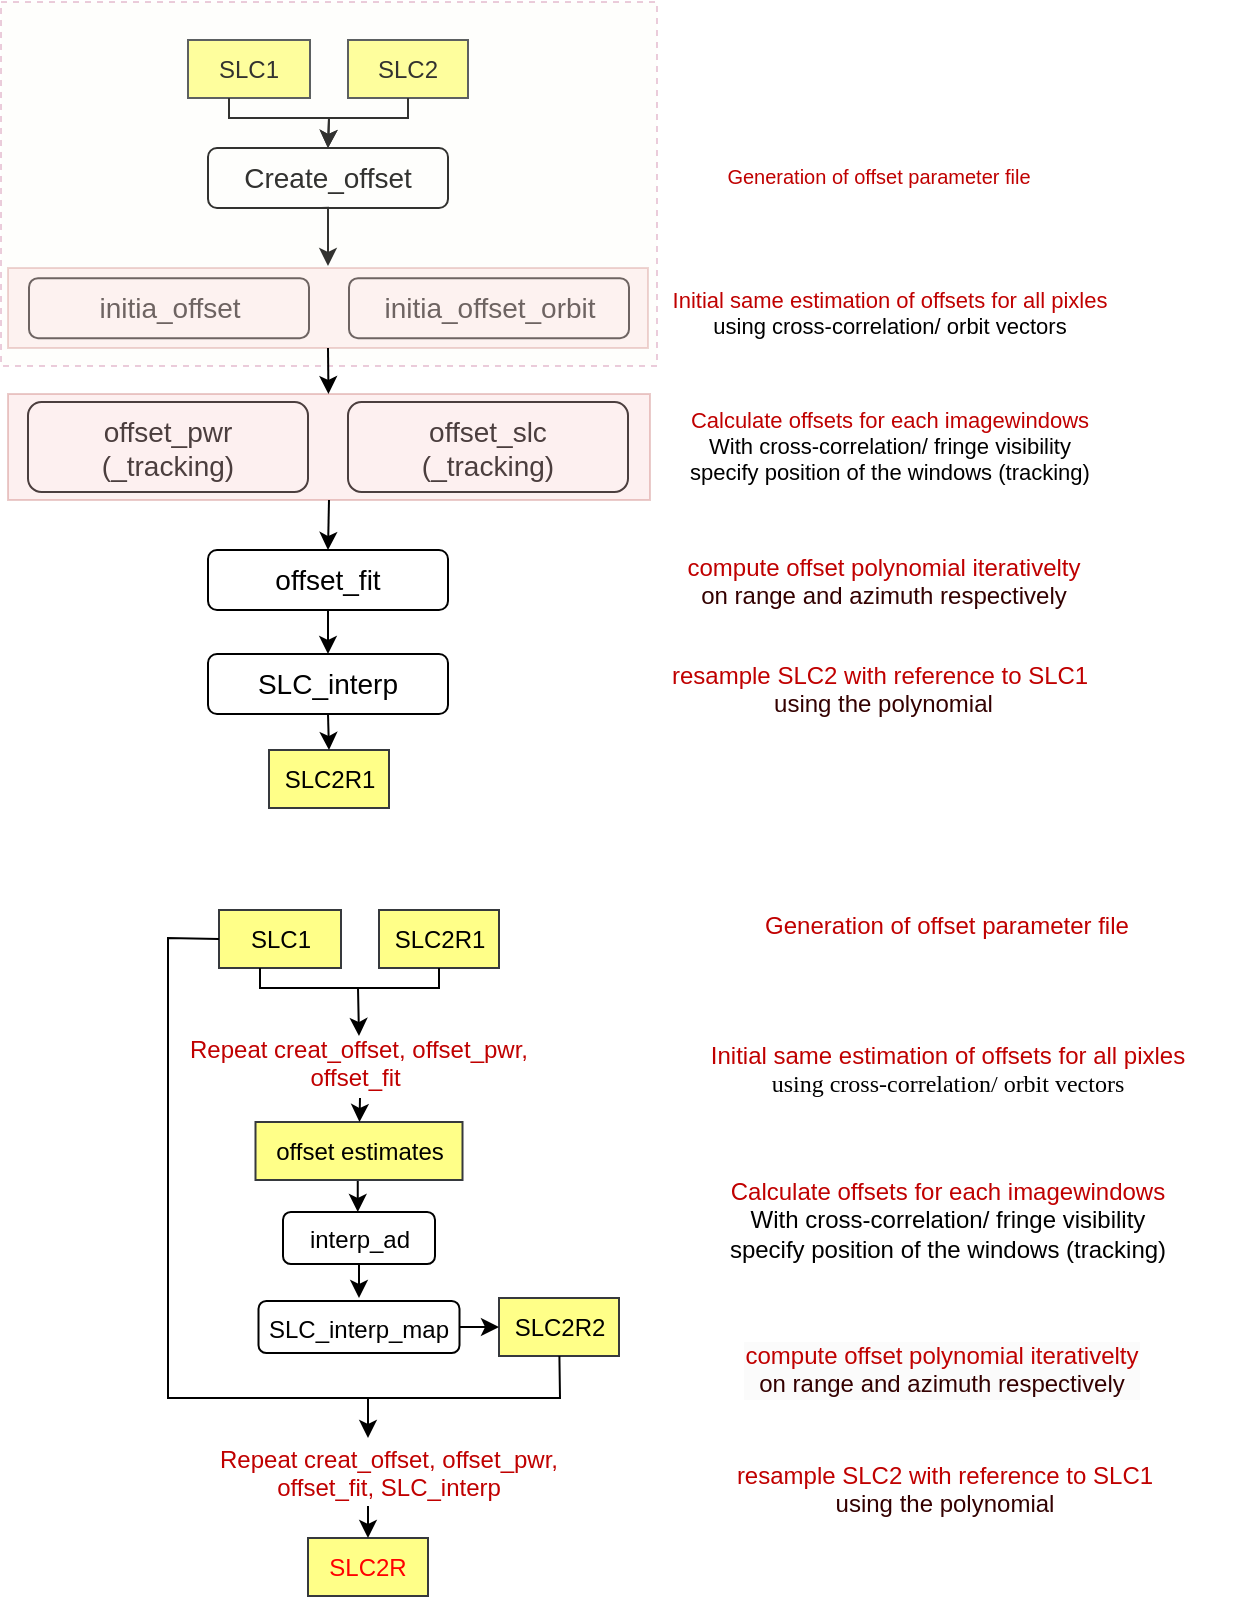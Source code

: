 <mxfile version="24.2.1" type="github">
  <diagram name="第 1 页" id="VFYnRgWjaz1VF4FwcoZw">
    <mxGraphModel dx="1077" dy="592" grid="0" gridSize="10" guides="1" tooltips="1" connect="1" arrows="1" fold="1" page="1" pageScale="1" pageWidth="827" pageHeight="1169" math="0" shadow="0">
      <root>
        <mxCell id="0" />
        <mxCell id="1" parent="0" />
        <mxCell id="UO7SThNuFkfZIsemxCIS-1" value="&lt;font style=&quot;font-size: 14px;&quot;&gt;Create_offset&lt;/font&gt;" style="rounded=1;whiteSpace=wrap;html=1;fontSize=14;" parent="1" vertex="1">
          <mxGeometry x="120" y="255" width="120" height="30" as="geometry" />
        </mxCell>
        <mxCell id="UO7SThNuFkfZIsemxCIS-2" value="&lt;span style=&quot;font-size: 14px;&quot;&gt;initia_offset&lt;/span&gt;" style="rounded=1;whiteSpace=wrap;html=1;fontSize=14;" parent="1" vertex="1">
          <mxGeometry x="30.5" y="320.08" width="140" height="30" as="geometry" />
        </mxCell>
        <mxCell id="UO7SThNuFkfZIsemxCIS-3" value="&lt;span style=&quot;font-size: 14px;&quot;&gt;offset_pwr&lt;/span&gt;&lt;div style=&quot;font-size: 14px;&quot;&gt;&lt;span style=&quot;font-size: 14px;&quot;&gt;(_tracking)&lt;/span&gt;&lt;/div&gt;" style="rounded=1;whiteSpace=wrap;html=1;fontSize=14;" parent="1" vertex="1">
          <mxGeometry x="30" y="382" width="140" height="45" as="geometry" />
        </mxCell>
        <mxCell id="UO7SThNuFkfZIsemxCIS-4" value="&lt;span style=&quot;font-size: 14px;&quot;&gt;initia_offset_orbit&lt;/span&gt;" style="rounded=1;whiteSpace=wrap;html=1;fontSize=14;" parent="1" vertex="1">
          <mxGeometry x="190.5" y="320.08" width="140" height="30" as="geometry" />
        </mxCell>
        <mxCell id="UO7SThNuFkfZIsemxCIS-5" value="&lt;font style=&quot;font-size: 14px;&quot;&gt;offset_slc&lt;/font&gt;&lt;div style=&quot;font-size: 14px;&quot;&gt;&lt;font style=&quot;font-size: 14px;&quot;&gt;(_tracking)&lt;/font&gt;&lt;/div&gt;" style="rounded=1;whiteSpace=wrap;html=1;fontSize=14;" parent="1" vertex="1">
          <mxGeometry x="190" y="382" width="140" height="45" as="geometry" />
        </mxCell>
        <mxCell id="UO7SThNuFkfZIsemxCIS-7" value="" style="rounded=0;whiteSpace=wrap;html=1;fillColor=#f8cecc;strokeColor=#b85450;opacity=30;fontSize=14;" parent="1" vertex="1">
          <mxGeometry x="20" y="315" width="320" height="40" as="geometry" />
        </mxCell>
        <mxCell id="UO7SThNuFkfZIsemxCIS-10" value="" style="rounded=0;whiteSpace=wrap;html=1;fillColor=#f8cecc;strokeColor=#b85450;opacity=30;fontSize=14;" parent="1" vertex="1">
          <mxGeometry x="20" y="378" width="321" height="53" as="geometry" />
        </mxCell>
        <mxCell id="UO7SThNuFkfZIsemxCIS-28" value="" style="edgeStyle=orthogonalEdgeStyle;rounded=0;orthogonalLoop=1;jettySize=auto;html=1;" parent="1" source="UO7SThNuFkfZIsemxCIS-13" target="UO7SThNuFkfZIsemxCIS-22" edge="1">
          <mxGeometry relative="1" as="geometry" />
        </mxCell>
        <mxCell id="UO7SThNuFkfZIsemxCIS-13" value="&lt;font style=&quot;font-size: 14px;&quot;&gt;offset_fit&lt;/font&gt;" style="rounded=1;whiteSpace=wrap;html=1;fontSize=14;" parent="1" vertex="1">
          <mxGeometry x="120" y="456" width="120" height="30" as="geometry" />
        </mxCell>
        <mxCell id="UO7SThNuFkfZIsemxCIS-14" value="&lt;p style=&quot;language:en-CH;margin-top:0pt;margin-bottom:0pt;margin-left:0in;&lt;br/&gt;text-align:left;direction:ltr;unicode-bidi:embed;mso-line-break-override:none;&lt;br/&gt;word-break:normal;punctuation-wrap:hanging&quot;&gt;&lt;span style=&quot;color: rgb(192, 0, 0); font-weight: normal; font-style: normal; vertical-align: baseline;&quot;&gt;&lt;font style=&quot;font-size: 10px;&quot;&gt;Generation of offset parameter file&lt;/font&gt;&lt;/span&gt;&lt;/p&gt;" style="text;whiteSpace=wrap;html=1;align=center;" parent="1" vertex="1">
          <mxGeometry x="345.25" y="255" width="221" height="30" as="geometry" />
        </mxCell>
        <mxCell id="UO7SThNuFkfZIsemxCIS-15" value="&lt;p style=&quot;margin-top: 0pt; margin-bottom: 0pt; margin-left: 0in; direction: ltr; unicode-bidi: embed; word-break: normal; font-size: 11px;&quot;&gt;&lt;font face=&quot;Helvetica&quot; style=&quot;font-size: 11px;&quot;&gt;&lt;font style=&quot;font-size: 11px;&quot; color=&quot;#c00000&quot;&gt;Initial same estimation of offsets for all pixles&lt;/font&gt;&lt;br&gt;&lt;/font&gt;&lt;/p&gt;&lt;p style=&quot;margin-top: 0pt; margin-bottom: 0pt; margin-left: 0in; direction: ltr; unicode-bidi: embed; word-break: normal; font-size: 11px;&quot;&gt;&lt;span style=&quot;color: black;&quot;&gt;&lt;font face=&quot;Helvetica&quot; style=&quot;font-size: 11px;&quot;&gt;using cross-correlation/ orbit vectors &lt;/font&gt;&lt;/span&gt;&lt;/p&gt;" style="text;whiteSpace=wrap;html=1;align=center;" parent="1" vertex="1">
          <mxGeometry x="340.12" y="318" width="241.75" height="41" as="geometry" />
        </mxCell>
        <mxCell id="UO7SThNuFkfZIsemxCIS-16" value="&lt;p style=&quot;margin-top: 0pt; margin-bottom: 0pt; margin-left: 0in; direction: ltr; unicode-bidi: embed; word-break: normal; font-size: 11px;&quot;&gt;&lt;span style=&quot;color: rgb(192, 0, 0);&quot;&gt;&lt;font style=&quot;font-size: 11px;&quot;&gt;Calculate offsets for each imagewindows &lt;/font&gt;&lt;/span&gt;&lt;/p&gt;&lt;p style=&quot;margin-top: 0pt; margin-bottom: 0pt; margin-left: 0in; direction: ltr; unicode-bidi: embed; word-break: normal; font-size: 11px;&quot;&gt;&lt;span style=&quot;color: black;&quot;&gt;&lt;font style=&quot;font-size: 11px;&quot;&gt;With cross-correlation/ fringe visibility&lt;/font&gt;&lt;/span&gt;&lt;/p&gt;&lt;p style=&quot;margin-top: 0pt; margin-bottom: 0pt; margin-left: 0in; direction: ltr; unicode-bidi: embed; word-break: normal; font-size: 11px;&quot;&gt;&lt;font face=&quot;Helvetica&quot; style=&quot;font-size: 11px;&quot;&gt;&lt;span style=&quot;color: black;&quot;&gt;specify position of the &lt;/span&gt;windows (tracking)&lt;/font&gt;&lt;/p&gt;" style="text;whiteSpace=wrap;html=1;align=center;" parent="1" vertex="1">
          <mxGeometry x="316" y="378" width="290" height="60" as="geometry" />
        </mxCell>
        <mxCell id="UO7SThNuFkfZIsemxCIS-18" value="&lt;p style=&quot;forced-color-adjust: none; font-family: Helvetica; font-style: normal; font-variant-ligatures: normal; font-variant-caps: normal; font-weight: 400; letter-spacing: normal; orphans: 2; text-indent: 0px; text-transform: none; widows: 2; word-spacing: 0px; -webkit-text-stroke-width: 0px; white-space: normal; text-decoration-thickness: initial; text-decoration-style: initial; text-decoration-color: initial; margin-top: 0pt; margin-bottom: 0pt; margin-left: 0in; direction: ltr; unicode-bidi: embed; word-break: normal;&quot;&gt;&lt;span style=&quot;background-color: rgb(255, 255, 255);&quot;&gt;&lt;font style=&quot;font-size: 12px;&quot; color=&quot;#c00000&quot;&gt;compute offset polynomial iterativelty &lt;/font&gt;&lt;font style=&quot;font-size: 12px;&quot; color=&quot;#330000&quot;&gt;on range and azimuth respectively&lt;/font&gt;&lt;/span&gt;&lt;/p&gt;" style="text;whiteSpace=wrap;html=1;align=center;" parent="1" vertex="1">
          <mxGeometry x="358" y="451" width="200" height="40" as="geometry" />
        </mxCell>
        <mxCell id="UO7SThNuFkfZIsemxCIS-22" value="SLC_interp" style="rounded=1;whiteSpace=wrap;html=1;fontSize=14;" parent="1" vertex="1">
          <mxGeometry x="120" y="508" width="120" height="30" as="geometry" />
        </mxCell>
        <mxCell id="UO7SThNuFkfZIsemxCIS-26" value="&lt;div style=&quot;text-align: center;&quot;&gt;&lt;font style=&quot;font-size: 12px;&quot; color=&quot;#c00000&quot;&gt;resample SLC2 with reference to SLC1&amp;nbsp;&lt;/font&gt;&lt;/div&gt;&lt;div style=&quot;text-align: center;&quot;&gt;&lt;font style=&quot;font-size: 12px;&quot; color=&quot;#330000&quot;&gt;using the polynomial&lt;/font&gt;&lt;/div&gt;" style="text;whiteSpace=wrap;html=1;" parent="1" vertex="1">
          <mxGeometry x="350.37" y="505" width="221.25" height="40" as="geometry" />
        </mxCell>
        <mxCell id="UO7SThNuFkfZIsemxCIS-40" value="SLC1" style="rounded=0;whiteSpace=wrap;html=1;fillColor=#ffff88;strokeColor=#36393d;" parent="1" vertex="1">
          <mxGeometry x="110" y="201" width="61" height="29" as="geometry" />
        </mxCell>
        <mxCell id="UO7SThNuFkfZIsemxCIS-41" value="SLC2" style="rounded=0;whiteSpace=wrap;html=1;fillColor=#ffff88;strokeColor=#36393d;" parent="1" vertex="1">
          <mxGeometry x="190" y="201" width="60" height="29" as="geometry" />
        </mxCell>
        <mxCell id="UO7SThNuFkfZIsemxCIS-42" value="" style="endArrow=classic;html=1;rounded=0;entryX=0.5;entryY=0;entryDx=0;entryDy=0;" parent="1" target="UO7SThNuFkfZIsemxCIS-1" edge="1">
          <mxGeometry width="50" height="50" relative="1" as="geometry">
            <mxPoint x="130.5" y="230" as="sourcePoint" />
            <mxPoint x="177" y="255" as="targetPoint" />
            <Array as="points">
              <mxPoint x="130.5" y="240" />
              <mxPoint x="180.5" y="240" />
            </Array>
          </mxGeometry>
        </mxCell>
        <mxCell id="UO7SThNuFkfZIsemxCIS-44" value="" style="endArrow=classic;html=1;rounded=0;entryX=0.5;entryY=0;entryDx=0;entryDy=0;exitX=0.5;exitY=1;exitDx=0;exitDy=0;" parent="1" source="UO7SThNuFkfZIsemxCIS-41" target="UO7SThNuFkfZIsemxCIS-1" edge="1">
          <mxGeometry width="50" height="50" relative="1" as="geometry">
            <mxPoint x="250.5" y="201" as="sourcePoint" />
            <mxPoint x="177" y="255" as="targetPoint" />
            <Array as="points">
              <mxPoint x="220" y="240" />
              <mxPoint x="180.5" y="240" />
            </Array>
          </mxGeometry>
        </mxCell>
        <mxCell id="UO7SThNuFkfZIsemxCIS-49" value="" style="edgeStyle=orthogonalEdgeStyle;rounded=0;orthogonalLoop=1;jettySize=auto;html=1;exitX=0.471;exitY=0.998;exitDx=0;exitDy=0;exitPerimeter=0;" parent="1" source="UO7SThNuFkfZIsemxCIS-1" edge="1">
          <mxGeometry relative="1" as="geometry">
            <mxPoint x="179.78" y="289.93" as="sourcePoint" />
            <mxPoint x="180" y="314" as="targetPoint" />
          </mxGeometry>
        </mxCell>
        <mxCell id="UO7SThNuFkfZIsemxCIS-90" value="SLC2R1" style="rounded=0;whiteSpace=wrap;html=1;fillColor=#ffff88;strokeColor=#36393d;" parent="1" vertex="1">
          <mxGeometry x="150.5" y="556" width="60" height="29" as="geometry" />
        </mxCell>
        <mxCell id="UO7SThNuFkfZIsemxCIS-92" value="" style="rounded=0;whiteSpace=wrap;html=1;fillColor=#f9f7ed;strokeColor=#99004D;opacity=20;dashed=1;" parent="1" vertex="1">
          <mxGeometry x="16.5" y="182" width="328" height="182" as="geometry" />
        </mxCell>
        <mxCell id="UO7SThNuFkfZIsemxCIS-95" value="" style="endArrow=classic;html=1;rounded=0;exitX=0.5;exitY=1;exitDx=0;exitDy=0;" parent="1" source="UO7SThNuFkfZIsemxCIS-7" target="UO7SThNuFkfZIsemxCIS-10" edge="1">
          <mxGeometry width="50" height="50" relative="1" as="geometry">
            <mxPoint x="357" y="407" as="sourcePoint" />
            <mxPoint x="407" y="357" as="targetPoint" />
          </mxGeometry>
        </mxCell>
        <mxCell id="UO7SThNuFkfZIsemxCIS-96" value="" style="endArrow=classic;html=1;rounded=0;exitX=0.5;exitY=1;exitDx=0;exitDy=0;entryX=0.5;entryY=0;entryDx=0;entryDy=0;" parent="1" source="UO7SThNuFkfZIsemxCIS-10" target="UO7SThNuFkfZIsemxCIS-13" edge="1">
          <mxGeometry width="50" height="50" relative="1" as="geometry">
            <mxPoint x="209" y="464" as="sourcePoint" />
            <mxPoint x="259" y="414" as="targetPoint" />
          </mxGeometry>
        </mxCell>
        <mxCell id="UO7SThNuFkfZIsemxCIS-106" value="&lt;p style=&quot;language:en-CH;margin-top:0pt;margin-bottom:0pt;margin-left:0in;&lt;br/&gt;text-align:left;direction:ltr;unicode-bidi:embed;mso-line-break-override:none;&lt;br/&gt;word-break:normal;punctuation-wrap:hanging&quot;&gt;&lt;span style=&quot;color: rgb(192, 0, 0); font-weight: normal; font-style: normal; vertical-align: baseline;&quot;&gt;&lt;font style=&quot;font-size: 12px;&quot;&gt;Generation of offset parameter file&lt;/font&gt;&lt;/span&gt;&lt;/p&gt;" style="text;whiteSpace=wrap;html=1;align=center;" parent="1" vertex="1">
          <mxGeometry x="379" y="630" width="221" height="30" as="geometry" />
        </mxCell>
        <mxCell id="UO7SThNuFkfZIsemxCIS-107" value="&lt;p style=&quot;margin-top: 0pt; margin-bottom: 0pt; margin-left: 0in; direction: ltr; unicode-bidi: embed; word-break: normal;&quot;&gt;&lt;font face=&quot;Helvetica&quot; style=&quot;font-size: 12px;&quot;&gt;&lt;font color=&quot;#c00000&quot;&gt;Initial same estimation of offsets for all pixles&lt;/font&gt;&lt;br&gt;&lt;/font&gt;&lt;/p&gt;&lt;p style=&quot;margin-top: 0pt; margin-bottom: 0pt; margin-left: 0in; direction: ltr; unicode-bidi: embed; word-break: normal;&quot;&gt;&lt;span style=&quot;color: black;&quot;&gt;&lt;font face=&quot;V_lDkOHhxB9C8dfyVclu&quot; style=&quot;font-size: 12px;&quot;&gt;using cross-correlation/ orbit vectors &lt;/font&gt;&lt;/span&gt;&lt;/p&gt;" style="text;whiteSpace=wrap;html=1;align=center;" parent="1" vertex="1">
          <mxGeometry x="344.5" y="695" width="290" height="40" as="geometry" />
        </mxCell>
        <mxCell id="UO7SThNuFkfZIsemxCIS-108" value="&lt;p style=&quot;margin-top: 0pt; margin-bottom: 0pt; margin-left: 0in; direction: ltr; unicode-bidi: embed; word-break: normal;&quot;&gt;&lt;span style=&quot;color: rgb(192, 0, 0);&quot;&gt;&lt;font style=&quot;font-size: 12px;&quot;&gt;Calculate offsets for each imagewindows &lt;/font&gt;&lt;/span&gt;&lt;/p&gt;&lt;p style=&quot;margin-top: 0pt; margin-bottom: 0pt; margin-left: 0in; direction: ltr; unicode-bidi: embed; word-break: normal;&quot;&gt;&lt;span style=&quot;color: black;&quot;&gt;&lt;font style=&quot;font-size: 12px;&quot;&gt;With cross-correlation/ fringe visibility&lt;/font&gt;&lt;/span&gt;&lt;/p&gt;&lt;p style=&quot;margin-top: 0pt; margin-bottom: 0pt; margin-left: 0in; direction: ltr; unicode-bidi: embed; word-break: normal;&quot;&gt;&lt;font face=&quot;Helvetica&quot; style=&quot;font-size: 12px;&quot;&gt;&lt;span style=&quot;color: black;&quot;&gt;specify position of the &lt;/span&gt;windows (tracking)&lt;/font&gt;&lt;/p&gt;" style="text;whiteSpace=wrap;html=1;align=center;" parent="1" vertex="1">
          <mxGeometry x="344.5" y="762.5" width="290" height="60" as="geometry" />
        </mxCell>
        <mxCell id="UO7SThNuFkfZIsemxCIS-109" value="&lt;p style=&quot;forced-color-adjust: none; font-family: Helvetica; font-size: 12px; font-style: normal; font-variant-ligatures: normal; font-variant-caps: normal; font-weight: 400; letter-spacing: normal; orphans: 2; text-indent: 0px; text-transform: none; widows: 2; word-spacing: 0px; -webkit-text-stroke-width: 0px; white-space: normal; background-color: rgb(251, 251, 251); text-decoration-thickness: initial; text-decoration-style: initial; text-decoration-color: initial; margin-top: 0pt; margin-bottom: 0pt; margin-left: 0in; direction: ltr; unicode-bidi: embed; word-break: normal;&quot;&gt;&lt;font color=&quot;#c00000&quot;&gt;compute offset polynomial iterativelty &lt;/font&gt;&lt;font color=&quot;#330000&quot;&gt;on range and azimuth respectively&lt;/font&gt;&lt;/p&gt;" style="text;whiteSpace=wrap;html=1;align=center;" parent="1" vertex="1">
          <mxGeometry x="387" y="845" width="200" height="40" as="geometry" />
        </mxCell>
        <mxCell id="UO7SThNuFkfZIsemxCIS-112" value="&lt;div style=&quot;text-align: center;&quot;&gt;&lt;font color=&quot;#c00000&quot;&gt;resample SLC2 with reference to SLC1 &lt;/font&gt;&lt;font color=&quot;#330000&quot;&gt;using the polynomial&lt;/font&gt;&lt;/div&gt;" style="text;whiteSpace=wrap;html=1;" parent="1" vertex="1">
          <mxGeometry x="369.5" y="905" width="235" height="40" as="geometry" />
        </mxCell>
        <mxCell id="UO7SThNuFkfZIsemxCIS-113" value="SLC1" style="rounded=0;whiteSpace=wrap;html=1;fillColor=#ffff88;strokeColor=#36393d;" parent="1" vertex="1">
          <mxGeometry x="125.5" y="636" width="61" height="29" as="geometry" />
        </mxCell>
        <mxCell id="UO7SThNuFkfZIsemxCIS-114" value="SLC2R1" style="rounded=0;whiteSpace=wrap;html=1;fillColor=#ffff88;strokeColor=#36393d;" parent="1" vertex="1">
          <mxGeometry x="205.5" y="636" width="60" height="29" as="geometry" />
        </mxCell>
        <mxCell id="UO7SThNuFkfZIsemxCIS-115" value="" style="endArrow=classic;html=1;rounded=0;entryX=0.5;entryY=0;entryDx=0;entryDy=0;" parent="1" edge="1">
          <mxGeometry width="50" height="50" relative="1" as="geometry">
            <mxPoint x="146" y="665" as="sourcePoint" />
            <mxPoint x="195.5" y="699" as="targetPoint" />
            <Array as="points">
              <mxPoint x="146" y="675" />
              <mxPoint x="195" y="675" />
            </Array>
          </mxGeometry>
        </mxCell>
        <mxCell id="UO7SThNuFkfZIsemxCIS-116" value="" style="endArrow=none;html=1;rounded=0;exitX=0.5;exitY=1;exitDx=0;exitDy=0;endFill=0;" parent="1" source="UO7SThNuFkfZIsemxCIS-114" edge="1">
          <mxGeometry width="50" height="50" relative="1" as="geometry">
            <mxPoint x="266" y="636" as="sourcePoint" />
            <mxPoint x="195" y="675" as="targetPoint" />
            <Array as="points">
              <mxPoint x="235.5" y="675" />
              <mxPoint x="195" y="675" />
            </Array>
          </mxGeometry>
        </mxCell>
        <mxCell id="UO7SThNuFkfZIsemxCIS-122" value="" style="endArrow=classic;html=1;rounded=0;exitX=0.5;exitY=1;exitDx=0;exitDy=0;entryX=0.5;entryY=0;entryDx=0;entryDy=0;" parent="1" source="UO7SThNuFkfZIsemxCIS-22" target="UO7SThNuFkfZIsemxCIS-90" edge="1">
          <mxGeometry width="50" height="50" relative="1" as="geometry">
            <mxPoint x="264" y="405" as="sourcePoint" />
            <mxPoint x="314" y="355" as="targetPoint" />
          </mxGeometry>
        </mxCell>
        <mxCell id="UO7SThNuFkfZIsemxCIS-125" value="&lt;p style=&quot;language:en-CH;margin-top:0pt;margin-bottom:0pt;margin-left:0in;&lt;br/&gt;text-align:left;direction:ltr;unicode-bidi:embed;mso-line-break-override:none;&lt;br/&gt;word-break:normal;punctuation-wrap:hanging&quot;&gt;&lt;font color=&quot;#c00000&quot;&gt;Repeat creat_offset, offset_pwr, offset_fit&amp;nbsp;&lt;/font&gt;&lt;/p&gt;" style="text;whiteSpace=wrap;html=1;align=center;" parent="1" vertex="1">
          <mxGeometry x="85" y="692" width="221" height="30" as="geometry" />
        </mxCell>
        <mxCell id="UO7SThNuFkfZIsemxCIS-130" value="&lt;font style=&quot;font-size: 12px;&quot;&gt;interp_ad&lt;/font&gt;" style="rounded=1;whiteSpace=wrap;html=1;fontSize=14;" parent="1" vertex="1">
          <mxGeometry x="157.5" y="787" width="76" height="26" as="geometry" />
        </mxCell>
        <mxCell id="UO7SThNuFkfZIsemxCIS-132" value="" style="endArrow=classic;html=1;rounded=0;exitX=0.5;exitY=1;exitDx=0;exitDy=0;entryX=0.5;entryY=0;entryDx=0;entryDy=0;" parent="1" source="UO7SThNuFkfZIsemxCIS-130" edge="1">
          <mxGeometry width="50" height="50" relative="1" as="geometry">
            <mxPoint x="281" y="712" as="sourcePoint" />
            <mxPoint x="195.5" y="830" as="targetPoint" />
          </mxGeometry>
        </mxCell>
        <mxCell id="UO7SThNuFkfZIsemxCIS-135" value="offset estimates" style="rounded=0;whiteSpace=wrap;html=1;fillColor=#ffff88;strokeColor=#36393d;" parent="1" vertex="1">
          <mxGeometry x="143.75" y="742" width="103.5" height="29" as="geometry" />
        </mxCell>
        <mxCell id="UO7SThNuFkfZIsemxCIS-141" value="" style="endArrow=classic;html=1;rounded=0;exitX=0.494;exitY=1.016;exitDx=0;exitDy=0;exitPerimeter=0;entryX=0.492;entryY=0;entryDx=0;entryDy=0;entryPerimeter=0;" parent="1" source="UO7SThNuFkfZIsemxCIS-135" target="UO7SThNuFkfZIsemxCIS-130" edge="1">
          <mxGeometry width="50" height="50" relative="1" as="geometry">
            <mxPoint x="206" y="814" as="sourcePoint" />
            <mxPoint x="256" y="764" as="targetPoint" />
          </mxGeometry>
        </mxCell>
        <mxCell id="UO7SThNuFkfZIsemxCIS-142" value="&lt;font style=&quot;font-size: 12px;&quot;&gt;SLC_interp_map&lt;/font&gt;" style="rounded=1;whiteSpace=wrap;html=1;fontSize=14;" parent="1" vertex="1">
          <mxGeometry x="145.25" y="831.5" width="100.5" height="26" as="geometry" />
        </mxCell>
        <mxCell id="UO7SThNuFkfZIsemxCIS-144" value="SLC2R2" style="rounded=0;whiteSpace=wrap;html=1;fillColor=#ffff88;strokeColor=#36393d;" parent="1" vertex="1">
          <mxGeometry x="265.5" y="830" width="60" height="29" as="geometry" />
        </mxCell>
        <mxCell id="UO7SThNuFkfZIsemxCIS-145" value="" style="endArrow=classic;html=1;rounded=0;exitX=1;exitY=0.5;exitDx=0;exitDy=0;entryX=0;entryY=0.5;entryDx=0;entryDy=0;" parent="1" source="UO7SThNuFkfZIsemxCIS-142" target="UO7SThNuFkfZIsemxCIS-144" edge="1">
          <mxGeometry width="50" height="50" relative="1" as="geometry">
            <mxPoint x="206" y="823" as="sourcePoint" />
            <mxPoint x="264" y="843" as="targetPoint" />
          </mxGeometry>
        </mxCell>
        <mxCell id="UO7SThNuFkfZIsemxCIS-149" value="" style="endArrow=none;html=1;rounded=0;exitX=0;exitY=0.5;exitDx=0;exitDy=0;endFill=0;" parent="1" source="UO7SThNuFkfZIsemxCIS-113" edge="1">
          <mxGeometry width="50" height="50" relative="1" as="geometry">
            <mxPoint x="125.5" y="696.5" as="sourcePoint" />
            <mxPoint x="200" y="880" as="targetPoint" />
            <Array as="points">
              <mxPoint x="100" y="650" />
              <mxPoint x="100" y="670" />
              <mxPoint x="100" y="700" />
              <mxPoint x="100" y="750" />
              <mxPoint x="100" y="800" />
              <mxPoint x="100" y="880" />
            </Array>
          </mxGeometry>
        </mxCell>
        <mxCell id="UO7SThNuFkfZIsemxCIS-151" value="" style="endArrow=classic;html=1;rounded=0;" parent="1" source="UO7SThNuFkfZIsemxCIS-144" edge="1">
          <mxGeometry width="50" height="50" relative="1" as="geometry">
            <mxPoint x="250" y="960" as="sourcePoint" />
            <mxPoint x="200" y="900" as="targetPoint" />
            <Array as="points">
              <mxPoint x="296" y="880" />
              <mxPoint x="200" y="880" />
            </Array>
          </mxGeometry>
        </mxCell>
        <mxCell id="UO7SThNuFkfZIsemxCIS-153" value="" style="endArrow=classic;html=1;rounded=0;entryX=0.5;entryY=0;entryDx=0;entryDy=0;" parent="1" edge="1">
          <mxGeometry width="50" height="50" relative="1" as="geometry">
            <mxPoint x="196" y="730" as="sourcePoint" />
            <mxPoint x="195.75" y="742" as="targetPoint" />
          </mxGeometry>
        </mxCell>
        <mxCell id="UO7SThNuFkfZIsemxCIS-155" value="&lt;p style=&quot;language:en-CH;margin-top:0pt;margin-bottom:0pt;margin-left:0in;&lt;br/&gt;text-align:left;direction:ltr;unicode-bidi:embed;mso-line-break-override:none;&lt;br/&gt;word-break:normal;punctuation-wrap:hanging&quot;&gt;&lt;font color=&quot;#c00000&quot;&gt;Repeat creat_offset, offset_pwr, offset_fit, SLC_interp&lt;/font&gt;&lt;/p&gt;" style="text;whiteSpace=wrap;html=1;align=center;" parent="1" vertex="1">
          <mxGeometry x="100" y="897" width="221" height="30" as="geometry" />
        </mxCell>
        <mxCell id="UO7SThNuFkfZIsemxCIS-157" value="&lt;font color=&quot;#ff0000&quot;&gt;SLC2R&lt;/font&gt;" style="rounded=0;whiteSpace=wrap;html=1;fillColor=#ffff88;strokeColor=#36393d;" parent="1" vertex="1">
          <mxGeometry x="170" y="950" width="60" height="29" as="geometry" />
        </mxCell>
        <mxCell id="UO7SThNuFkfZIsemxCIS-159" value="" style="endArrow=classic;html=1;rounded=0;" parent="1" target="UO7SThNuFkfZIsemxCIS-157" edge="1">
          <mxGeometry width="50" height="50" relative="1" as="geometry">
            <mxPoint x="200" y="934" as="sourcePoint" />
            <mxPoint x="160" y="720" as="targetPoint" />
          </mxGeometry>
        </mxCell>
      </root>
    </mxGraphModel>
  </diagram>
</mxfile>
